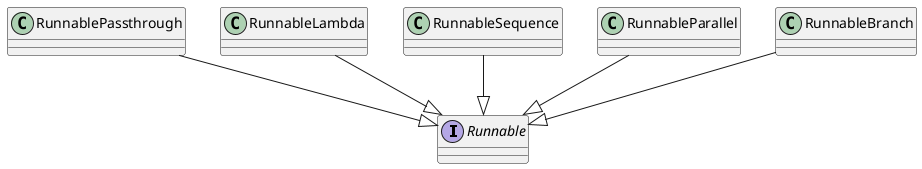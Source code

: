 @startuml

' https://api.python.langchain.com/en/latest/core_api_reference.html#module-langchain_core.runnables

' https://api.python.langchain.com/en/latest/runnables/langchain_core.runnables.base.Runnable.html
interface Runnable {}

' https://api.python.langchain.com/en/latest/runnables/langchain_core.runnables.passthrough.RunnablePassthrough.html#langchain_core.runnables.passthrough.RunnablePassthrough
class RunnablePassthrough{}
RunnablePassthrough--|> Runnable

' https://api.python.langchain.com/en/latest/runnables/langchain_core.runnables.base.RunnableLambda.html#langchain_core.runnables.base.RunnableLambda
' Good if streaming support is not needed
class RunnableLambda{}
RunnableLambda --|> Runnable

' https://api.python.langchain.com/en/latest/runnables/langchain_core.runnables.base.RunnableSequence.html#langchain_core.runnables.base.RunnableSequence
class RunnableSequence {}
RunnableSequence --|> Runnable

' https://api.python.langchain.com/en/latest/runnables/langchain_core.runnables.base.RunnableParallel.html#langchain_core.runnables.base.RunnableParallel
class RunnableParallel{}
RunnableParallel--|> Runnable

' https://api.python.langchain.com/en/latest/runnables/langchain_core.runnables.branch.RunnableBranch.html#langchain_core.runnables.branch.RunnableBranch
' Runnable that selects which branch to run based on a condition.
class RunnableBranch{}
RunnableBranch--|> Runnable

@enduml